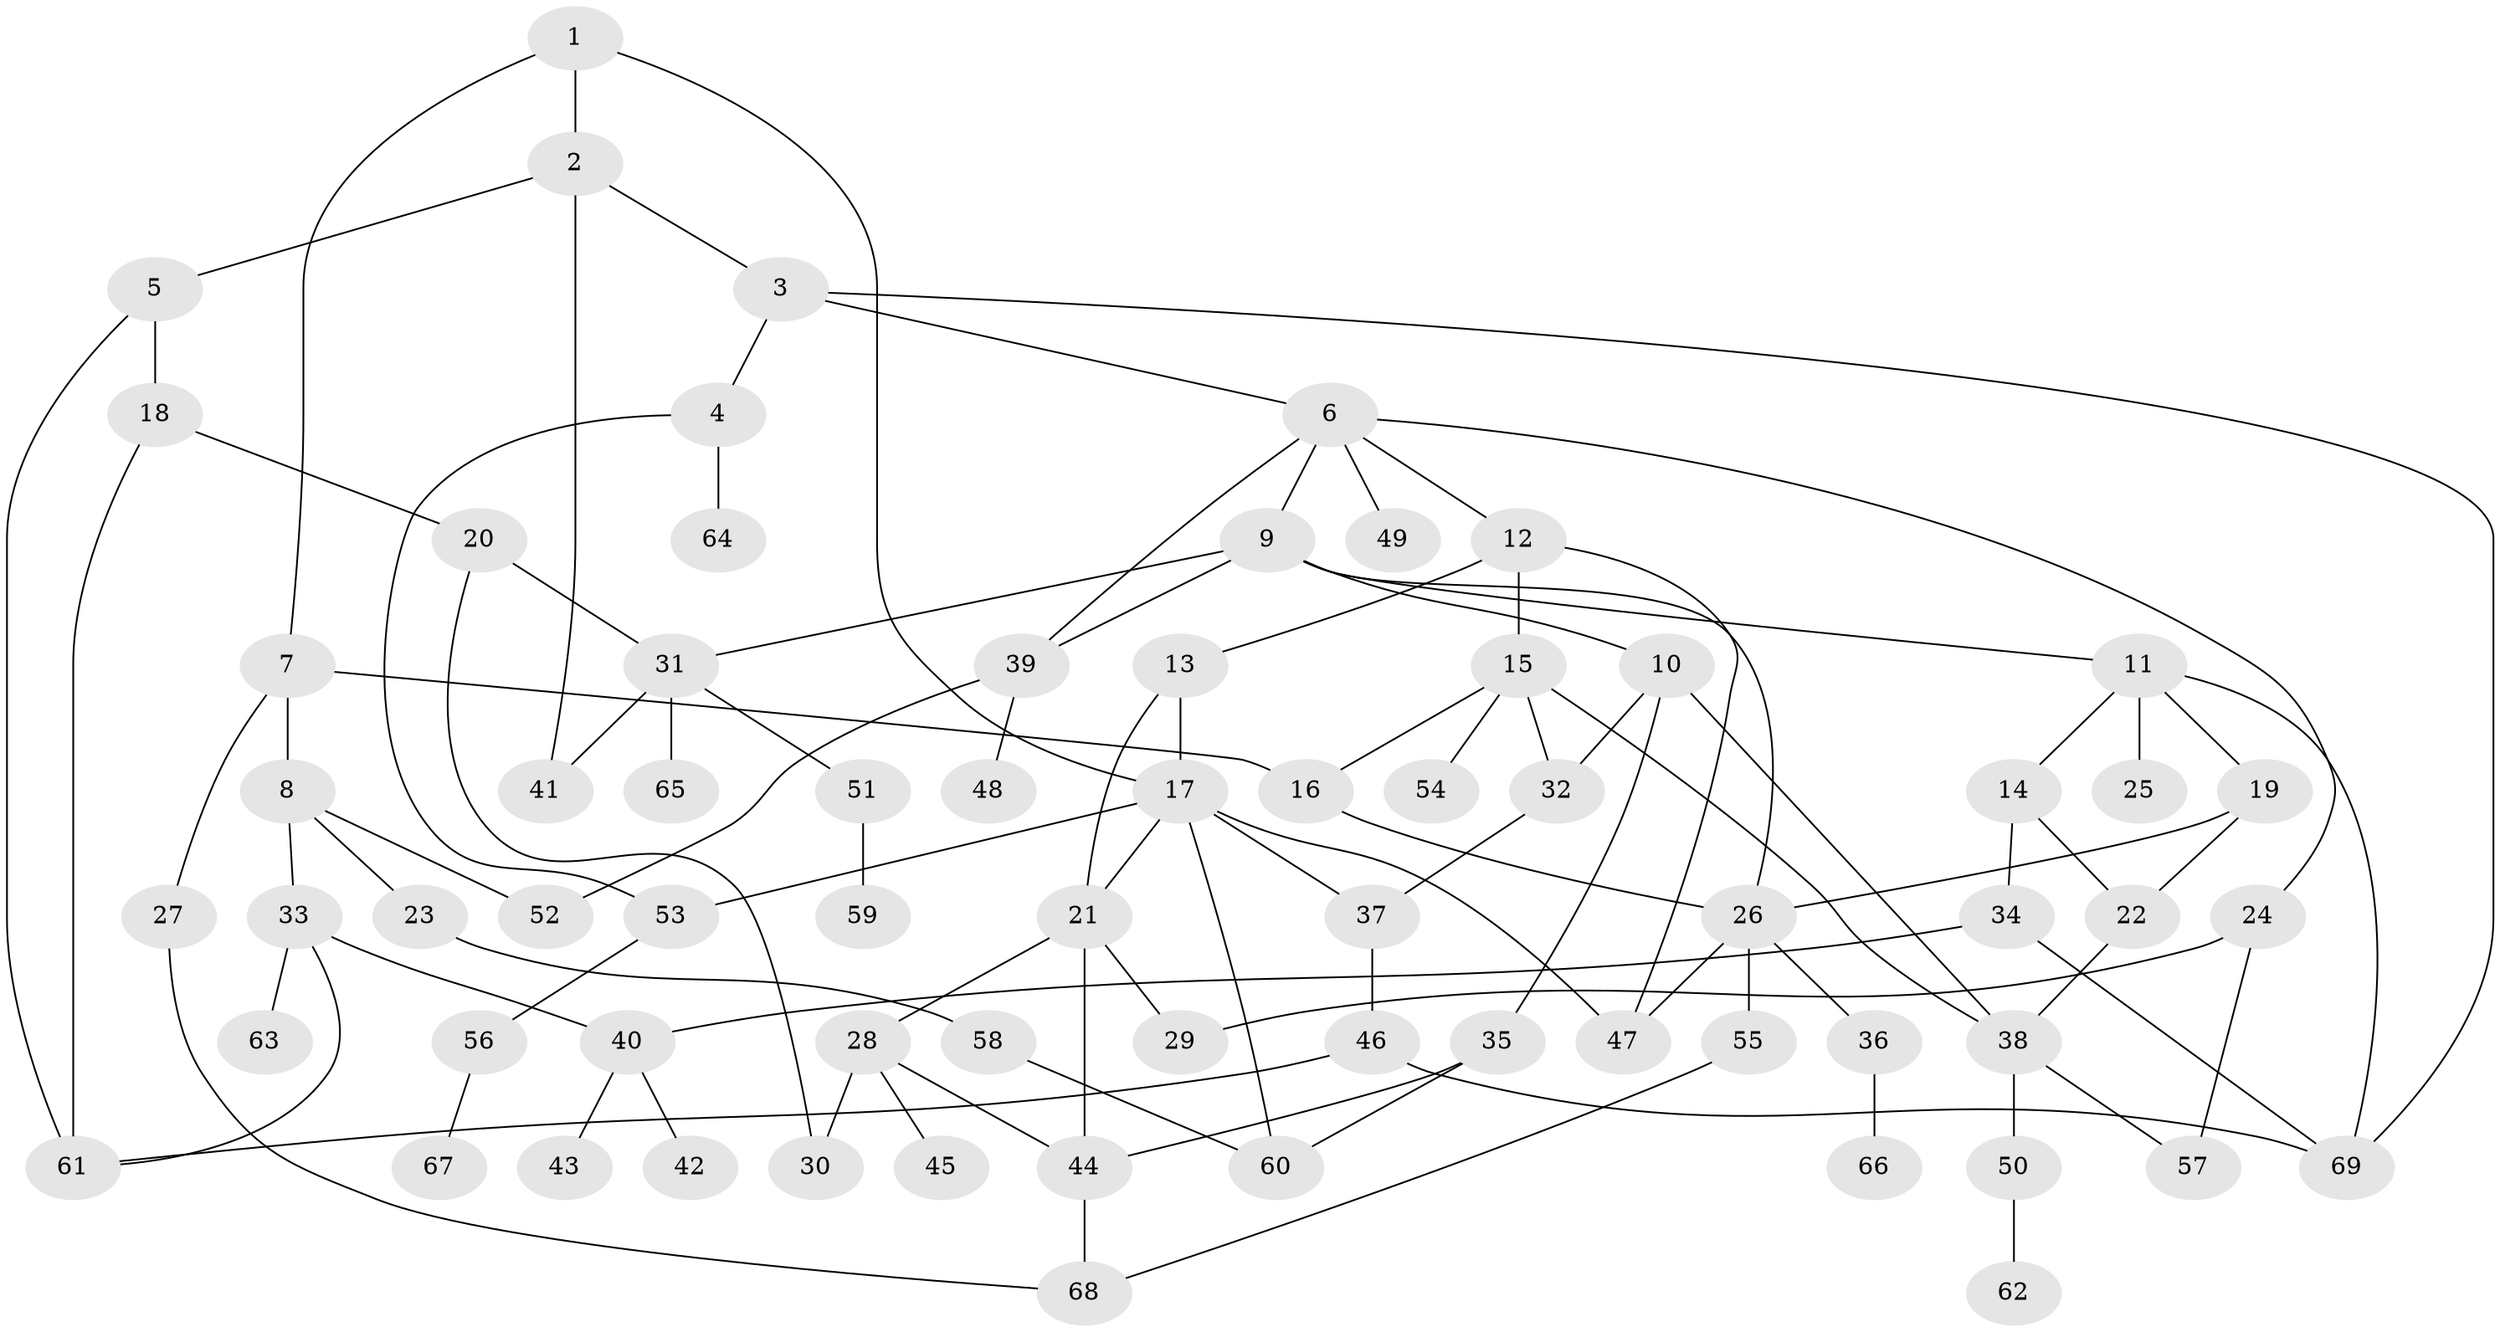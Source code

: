 // Generated by graph-tools (version 1.1) at 2025/13/03/09/25 04:13:27]
// undirected, 69 vertices, 101 edges
graph export_dot {
graph [start="1"]
  node [color=gray90,style=filled];
  1;
  2;
  3;
  4;
  5;
  6;
  7;
  8;
  9;
  10;
  11;
  12;
  13;
  14;
  15;
  16;
  17;
  18;
  19;
  20;
  21;
  22;
  23;
  24;
  25;
  26;
  27;
  28;
  29;
  30;
  31;
  32;
  33;
  34;
  35;
  36;
  37;
  38;
  39;
  40;
  41;
  42;
  43;
  44;
  45;
  46;
  47;
  48;
  49;
  50;
  51;
  52;
  53;
  54;
  55;
  56;
  57;
  58;
  59;
  60;
  61;
  62;
  63;
  64;
  65;
  66;
  67;
  68;
  69;
  1 -- 2;
  1 -- 7;
  1 -- 17;
  2 -- 3;
  2 -- 5;
  2 -- 41;
  3 -- 4;
  3 -- 6;
  3 -- 69;
  4 -- 64;
  4 -- 53;
  5 -- 18;
  5 -- 61;
  6 -- 9;
  6 -- 12;
  6 -- 24;
  6 -- 39;
  6 -- 49;
  7 -- 8;
  7 -- 16;
  7 -- 27;
  8 -- 23;
  8 -- 33;
  8 -- 52;
  9 -- 10;
  9 -- 11;
  9 -- 39;
  9 -- 26;
  9 -- 31;
  10 -- 32;
  10 -- 35;
  10 -- 38;
  11 -- 14;
  11 -- 19;
  11 -- 25;
  11 -- 69;
  12 -- 13;
  12 -- 15;
  12 -- 47;
  13 -- 17;
  13 -- 21;
  14 -- 22;
  14 -- 34;
  15 -- 54;
  15 -- 16;
  15 -- 38;
  15 -- 32;
  16 -- 26;
  17 -- 21;
  17 -- 37;
  17 -- 47;
  17 -- 53;
  17 -- 60;
  18 -- 20;
  18 -- 61;
  19 -- 26;
  19 -- 22;
  20 -- 30;
  20 -- 31;
  21 -- 28;
  21 -- 29;
  21 -- 44;
  22 -- 38;
  23 -- 58;
  24 -- 57;
  24 -- 29;
  26 -- 36;
  26 -- 55;
  26 -- 47;
  27 -- 68;
  28 -- 45;
  28 -- 30;
  28 -- 44;
  31 -- 51;
  31 -- 65;
  31 -- 41;
  32 -- 37;
  33 -- 40;
  33 -- 63;
  33 -- 61;
  34 -- 40;
  34 -- 69;
  35 -- 60;
  35 -- 44;
  36 -- 66;
  37 -- 46;
  38 -- 50;
  38 -- 57;
  39 -- 48;
  39 -- 52;
  40 -- 42;
  40 -- 43;
  44 -- 68;
  46 -- 61;
  46 -- 69;
  50 -- 62;
  51 -- 59;
  53 -- 56;
  55 -- 68;
  56 -- 67;
  58 -- 60;
}
